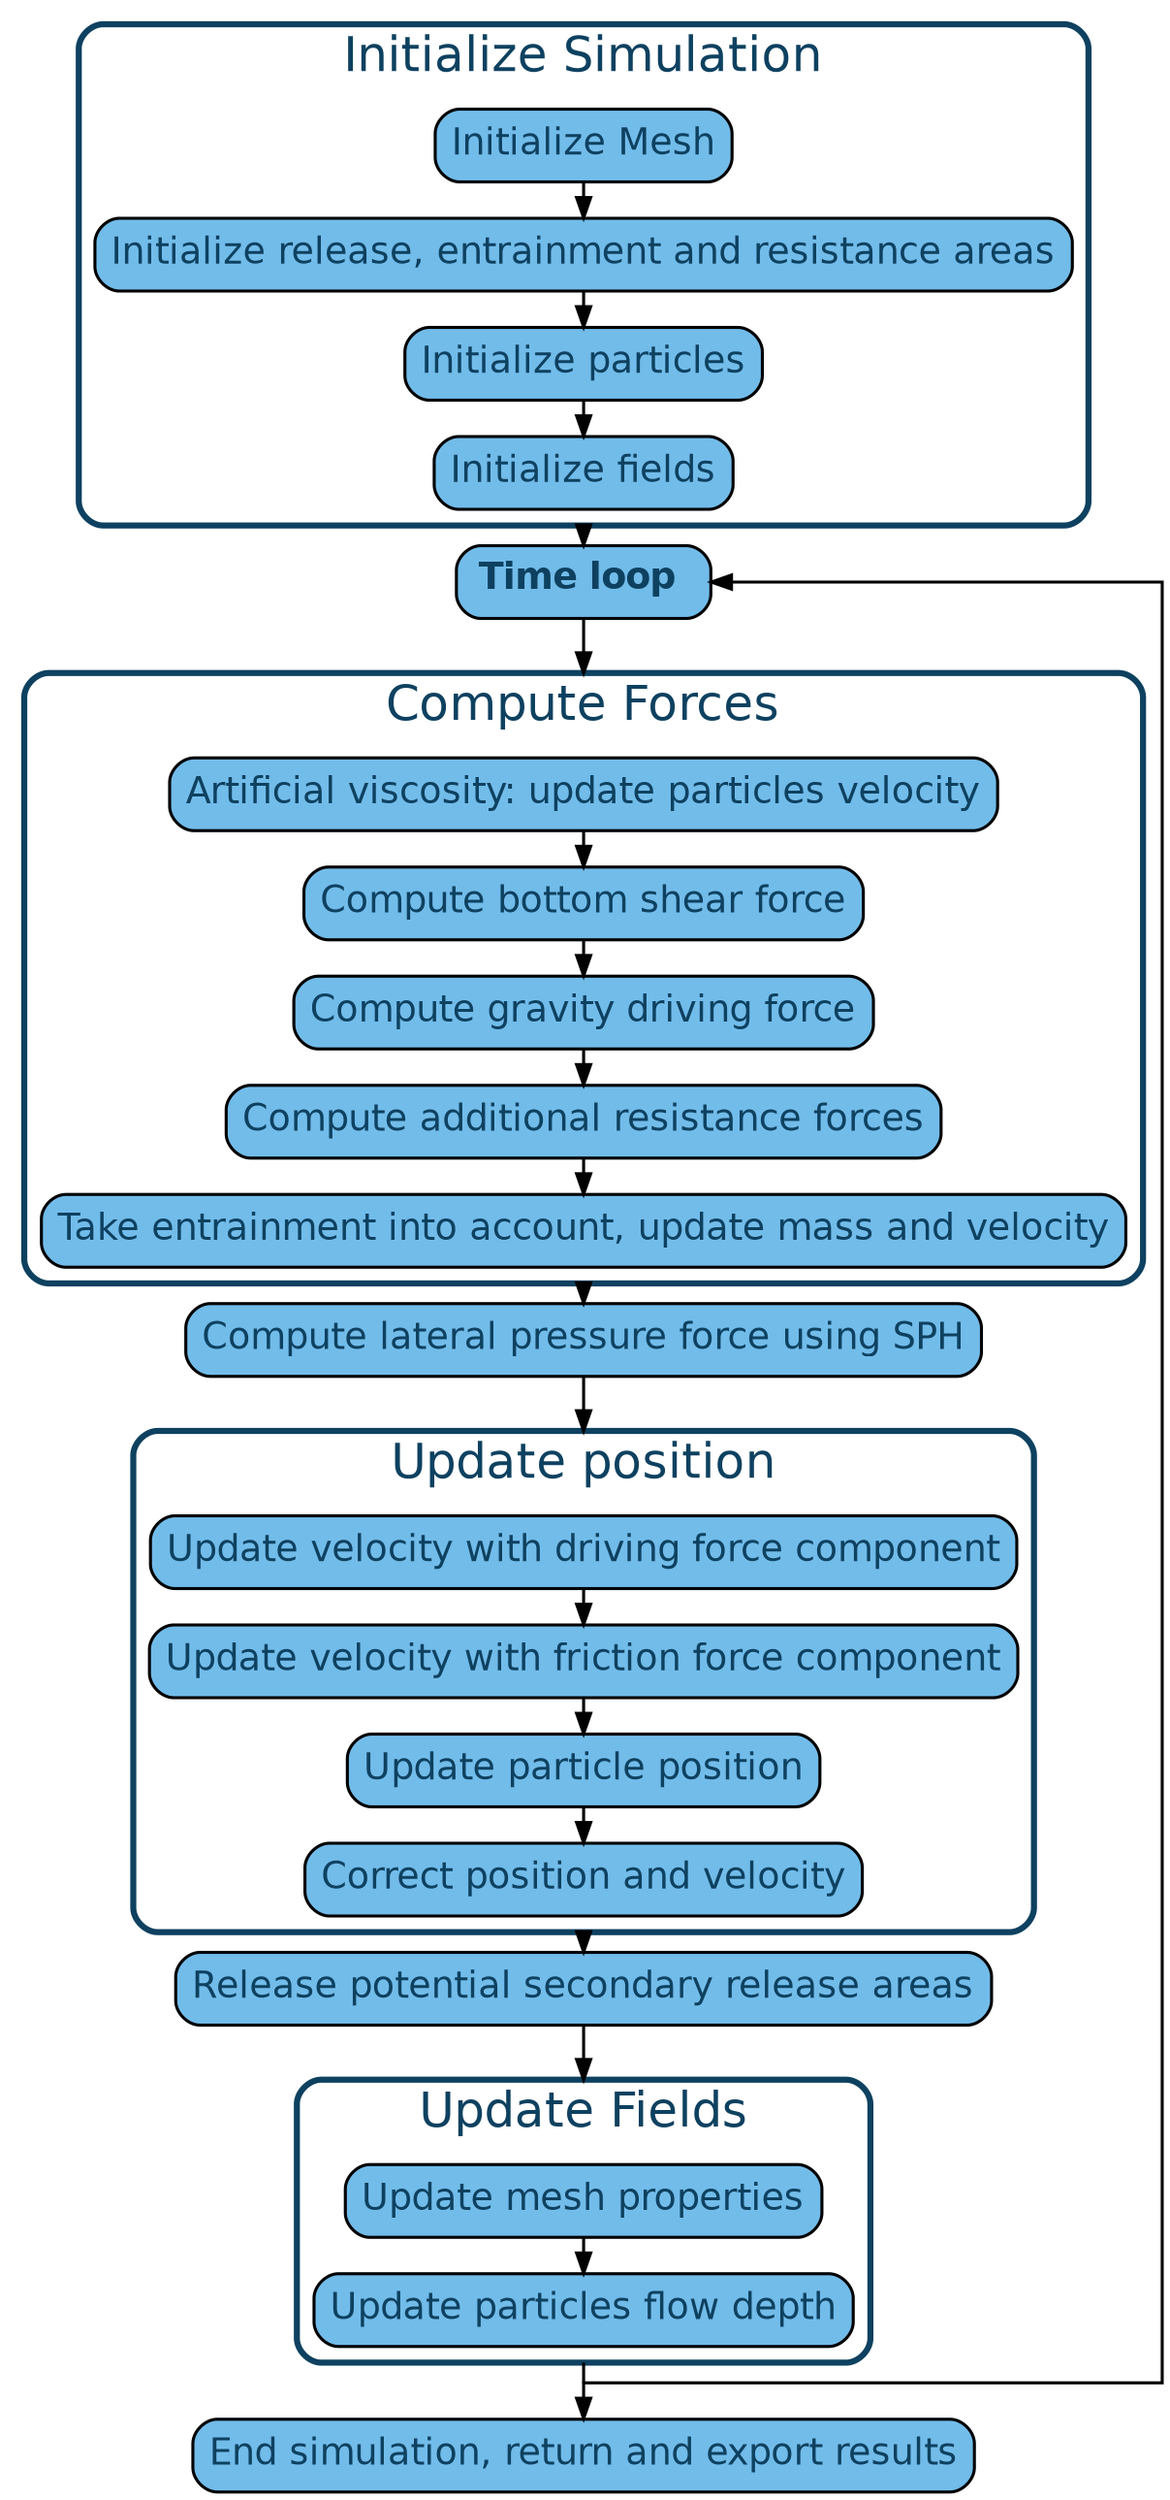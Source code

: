 
digraph "com1DFA algorithm graph" {
  /* compound=true; */
  newrank=true;
  size="100,100";
  rankdir="TB";
  graph [compound=true, ranksep=0.25, splines=ortho, fontname="helvetica", fontsize="24" fontcolor="#0E4160"];
  /* subgraph [compound=true, ranksep=0.5, splines=ortho, fontname="helvetica", fontsize="32" fontcolor="#0E4160"]; */
  node [shape=box style="rounded,filled" fontsize=18 fontcolor="#0E4160" fontname="helvetica" fillcolor="#51ADE5cf" penwidth=1.5];
  edge [fontname="helvetica", fontsize="14" penwidth=1.5];

  prepareMesh [label="Initialize Mesh", href="../com1DFAAlgorithm.html#initialize-mesh" tooltip="Go to: initialize mesh" target="_top"];

  prepareAreas [label= "Initialize release, entrainment and resistance areas",
  href="../com1DFAAlgorithm.html#initialize-release-entrainment-and-resistance-areas" tooltip="Go to: release... initialization" target="_top"];

  initializeParticles [label="Initialize particles", href="../com1DFAAlgorithm.html#initialize-particles" tooltip="Go to: particle initialization" target="_top"];

  initializeFields [label="Initialize fields", href="../com1DFAAlgorithm.html#initialize-fields" tooltip="Go to: Initialize fields" target="_top"];

  timeLoop [label=<
    <table border="0" cellborder="0" cellspacing="1">
     <tr><td align="left"><b>Time loop </b></td></tr>
    </table>>, href="../com1DFAAlgorithm.html#time-scheme-and-iterations" tooltip="Go to: Time scheme" target="_top"];

  endTimeLoop [width=0 shape=point label=""];
  intermediate0 [width=0 shape=point label=""];
  intermediate1 [width=0 shape=point label=""];
  intermediate2 [width=0 shape=point label=""];


  artifViscosity [label="Artificial viscosity: update particles velocity",
  href="../com1DFAAlgorithm.html#artificial-viscosity" tooltip="Go to: Artificial viscosity" target="_top"];

  computeFrictForce [label="Compute bottom shear force",
  href="../theoryCom1DFA.html#compute-friction-forces"];

  computeGravityForce [label="Compute gravity driving force",
  href="../com1DFAAlgorithm.html#compute-body-driving-force" tooltip="Go to: Gravity force" target="_top"];

  computeResForce [label="Compute additional resistance forces",
  href="../com1DFAAlgorithm.html#added-resistance-force" tooltip="Go to: Additional resistance" target="_top"];

  updateMassEntr [label="Take entrainment into account, update mass and velocity",
  href="../com1DFAAlgorithm.html#take-entrainment-into-account" tooltip="Go to: Add entrained mass" target="_top"];

  computeSPHForce [label="Compute lateral pressure force using SPH",
  href="../com1DFAAlgorithm.html#compute-lateral-pressure-forces" title="Go to: Add lateral pressure force" target="_top"];

  updateVelocityDrive [label="Update velocity with driving force component",
  href="../com1DFAAlgorithm.html#update-position" tooltip="Go to: Update Position" target="_top"];

  updateVelocityFrict [label="Update velocity with friction force component",
  href="../com1DFAAlgorithm.html#update-position" tooltip="Go to: Update Position" target="_top"];

  updatePartPos [label="Update particle position",
  href="../com1DFAAlgorithm.html#update-position" tooltip="Go to: Update Position" target="_top"];

  correctPartPos [label="Correct position and velocity",
  href="../com1DFAAlgorithm.html#update-position" tooltip="Go to: Update Position" target="_top"];

  addSecRelease [label="Release potential secondary release areas",
  href="../com1DFAAlgorithm.html#add-secondary-release-area" tooltip="Go to: Secondary release" target="_top"];

  updateFields [label="Update mesh properties",
  href="../com1DFAAlgorithm.html#update-fields" tooltip="Go to: Update fields" target="_top"];

  updateParticlesFlowDepth [label="Update particles flow depth",
  href="../com1DFAAlgorithm.html#update-fields" tooltip="Go to: Update fields" target="_top"];

  endSimulation [label="End simulation, return and export results",
  href="../com1DFAAlgorithm.html#simulation-outputs" tooltip="Go to: Simulation outputs" target="_top"];


  initializeFields -> timeLoop [weight=10,ltail=cluster_initialization];
  timeLoop -> intermediate0 [weight=10, arrowhead=none];
  intermediate0 -> artifViscosity [weight=10,lhead=cluster_Forces];
  updateMassEntr -> computeSPHForce [weight=10, ltail=cluster_Forces];
  computeSPHForce -> intermediate1 [weight=10, arrowhead=none];
  intermediate1 -> updateVelocityDrive [weight=10,lhead=cluster_2];
  correctPartPos -> addSecRelease [weight=10,ltail=cluster_2];
  addSecRelease -> intermediate2 [weight=10, arrowhead=none];
  intermediate2 -> updateFields [weight=10,lhead=cluster_3];
  updateParticlesFlowDepth -> endTimeLoop [weight=10,ltail=cluster_3, arrowhead=none];
  endTimeLoop -> endSimulation [weight=10];
  endTimeLoop -> timeLoop [weight=1, constraint=false];


  /* prepareMesh -> timeLoop [weight=10,ltail=cluster_initialization];
  timeLoop -> artifViscosity [weight=10,lhead=cluster_Forces];
  artifViscosity -> computeSPHForce [weight=10, ltail=cluster_Forces];
  computeSPHForce -> updateVelocityDrive [weight=10,lhead=cluster_2];
  updateVelocityDrive -> addSecRelease [weight=10,ltail=cluster_2];
  addSecRelease -> updateFields [weight=10,lhead=cluster_3];
  updateFields -> endTimeLoop [weight=10,ltail=cluster_3, arrowhead=none];
  endTimeLoop -> endSimulation [weight=10];
  endTimeLoop -> timeLoop [weight=1, constraint=false]; */

  subgraph cluster_initialization {
    /* rank=same; */
    style="rounded";
    color="#0E4160";
    penwidth=3;
    prepareMesh -> prepareAreas[weight=10];
    prepareAreas -> initializeParticles[weight=10];
    initializeParticles -> initializeFields[weight=10];
    label = "Initialize Simulation";
  }

  subgraph cluster_Forces {
    /* rank=same; */
    style="rounded";
    color="#0E4160";
    penwidth=3;
    artifViscosity -> computeFrictForce[weight=10];
    computeFrictForce -> computeGravityForce[weight=10];
    computeGravityForce -> computeResForce[weight=10];
    computeResForce -> updateMassEntr[weight=10];
    label = "Compute Forces";
  }

  subgraph cluster_2 {
    /* rank=same; */
    updateVelocityDrive -> updateVelocityFrict [weight=10];
    updateVelocityFrict -> updatePartPos [weight=10];
    updatePartPos -> correctPartPos [weight=10];
    href="../com1DFAAlgorithm.html#update-position" tooltip="Go to: Update Position" target="_top"
    label = "Update position";
    style="rounded";
    color="#0E4160";
    penwidth=3;
  }
  subgraph cluster_3 {
    /* rank=same; */
    updateFields -> updateParticlesFlowDepth [weight=10];
    label = "Update Fields";
    style="rounded";
    color="#0E4160";
    penwidth=3;
  }

   }
